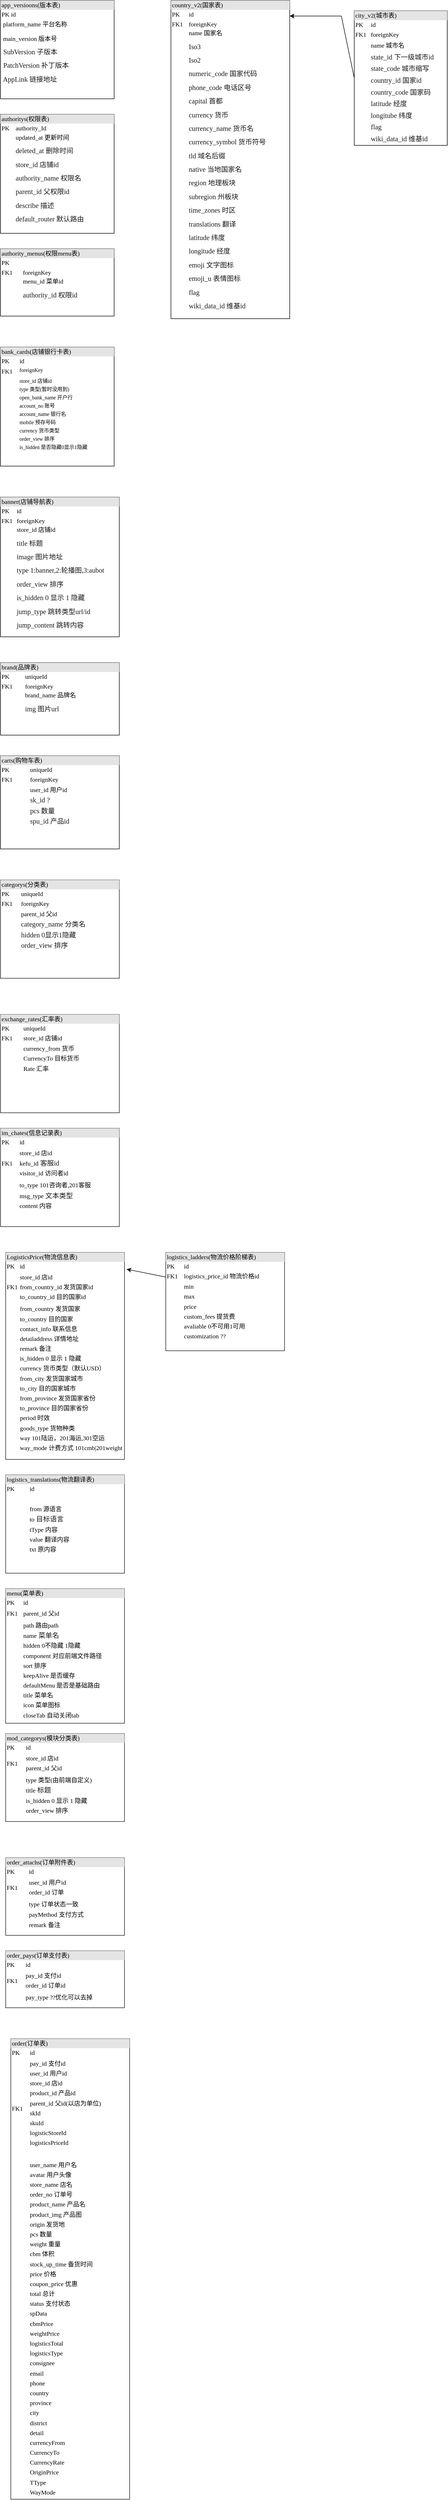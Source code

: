 <mxfile version="20.8.20" type="github">
  <diagram name="Page-1" id="2ca16b54-16f6-2749-3443-fa8db7711227">
    <mxGraphModel dx="606" dy="641" grid="1" gridSize="10" guides="1" tooltips="1" connect="1" arrows="1" fold="1" page="1" pageScale="1" pageWidth="1100" pageHeight="850" background="none" math="0" shadow="0">
      <root>
        <mxCell id="0" />
        <mxCell id="1" parent="0" />
        <mxCell id="2ed32ef02a7f4228-1" value="&lt;div style=&quot;box-sizing:border-box;width:100%;background:#e4e4e4;padding:2px;&quot;&gt;app_versioons(版本表)&lt;br&gt;&lt;/div&gt;&lt;table style=&quot;width:100%;font-size:1em;&quot; cellpadding=&quot;2&quot; cellspacing=&quot;0&quot;&gt;&lt;tbody&gt;&lt;tr&gt;&lt;td&gt;PK&lt;span style=&quot;white-space: pre;&quot;&gt;	&lt;/span&gt;id&lt;/td&gt;&lt;td&gt;&lt;br&gt;&lt;/td&gt;&lt;/tr&gt;&lt;tr&gt;&lt;td&gt;&lt;span style=&quot;white-space: pre;&quot;&gt;	&lt;/span&gt;platform_name 平台名称&lt;br&gt;&lt;br style=&quot;border-color: var(--border-color);&quot;&gt;&lt;p style=&quot;border-color: var(--border-color); margin: 0px; line-height: 12px;&quot;&gt;&lt;span style=&quot;white-space: pre;&quot;&gt;	&lt;/span&gt;main_version 版本号&lt;/p&gt;&lt;br style=&quot;border-color: var(--border-color);&quot;&gt;&lt;p style=&quot;border-color: var(--border-color); margin: 0px; line-height: 12px;&quot;&gt;&lt;span style=&quot;border-color: var(--border-color); font-family: 微软雅黑; font-size: 10pt; color: rgb(25, 25, 25);&quot;&gt;&lt;span style=&quot;white-space: pre;&quot;&gt;	&lt;/span&gt;SubVersion 子版本&lt;/span&gt;&lt;/p&gt;&lt;br style=&quot;border-color: var(--border-color);&quot;&gt;&lt;p style=&quot;border-color: var(--border-color); margin: 0px; line-height: 12px;&quot;&gt;&lt;span style=&quot;border-color: var(--border-color); font-family: 微软雅黑; font-size: 10pt; color: rgb(25, 25, 25);&quot;&gt;&lt;span style=&quot;white-space: pre;&quot;&gt;	&lt;/span&gt;PatchVersion 补丁版本&lt;/span&gt;&lt;/p&gt;&lt;br style=&quot;border-color: var(--border-color);&quot;&gt;&lt;p style=&quot;border-color: var(--border-color); margin: 0px; line-height: 12px;&quot;&gt;&lt;span style=&quot;border-color: var(--border-color); font-family: 微软雅黑; font-size: 10pt; color: rgb(25, 25, 25);&quot;&gt;&lt;span style=&quot;white-space: pre;&quot;&gt;	&lt;/span&gt;AppLink 链接地址&lt;/span&gt;&lt;/p&gt;&lt;/td&gt;&lt;td&gt;&lt;p style=&quot;margin: 0px; line-height: 100%;&quot;&gt;&lt;br&gt;&lt;/p&gt;&lt;/td&gt;&lt;/tr&gt;&lt;/tbody&gt;&lt;/table&gt;" style="verticalAlign=top;align=left;overflow=fill;html=1;rounded=0;shadow=0;comic=0;labelBackgroundColor=none;strokeWidth=1;fontFamily=Verdana;fontSize=12" parent="1" vertex="1">
          <mxGeometry x="100" y="40" width="220" height="190" as="geometry" />
        </mxCell>
        <mxCell id="2ed32ef02a7f4228-5" value="&lt;div style=&quot;box-sizing:border-box;width:100%;background:#e4e4e4;padding:2px;&quot;&gt;authoritys(权限表)&lt;br&gt;&lt;/div&gt;&lt;table style=&quot;width:100%;font-size:1em;&quot; cellpadding=&quot;2&quot; cellspacing=&quot;0&quot;&gt;&lt;tbody&gt;&lt;tr&gt;&lt;td&gt;PK&lt;/td&gt;&lt;td&gt;authority_Id&lt;br&gt;&lt;/td&gt;&lt;/tr&gt;&lt;tr&gt;&lt;td&gt;&lt;br&gt;&lt;/td&gt;&lt;td&gt;&lt;p style=&quot;margin: 0px; line-height: 100%;&quot;&gt;updated_at 更新时间&lt;/p&gt;&lt;br/&gt;&lt;p style=&quot;margin: 0px; line-height: 100%;&quot;&gt;&lt;span style=&quot;font-family:&#39;微软雅黑&#39;; font-size:10pt; color:#191919;&quot;&gt;deleted_at 删除时间&lt;/span&gt;&lt;/p&gt;&lt;br/&gt;&lt;p style=&quot;margin: 0px; line-height: 100%;&quot;&gt;&lt;span style=&quot;font-family:&#39;微软雅黑&#39;; font-size:10pt; color:#191919;&quot;&gt;store_id 店铺id&lt;/span&gt;&lt;/p&gt;&lt;br/&gt;&lt;p style=&quot;margin: 0px; line-height: 100%;&quot;&gt;&lt;span style=&quot;font-family:&#39;微软雅黑&#39;; font-size:10pt; color:#191919;&quot;&gt;authority_name 权限名&lt;/span&gt;&lt;/p&gt;&lt;br/&gt;&lt;p style=&quot;margin: 0px; line-height: 100%;&quot;&gt;&lt;span style=&quot;font-family:&#39;微软雅黑&#39;; font-size:10pt; color:#191919;&quot;&gt;parent_id 父权限id&lt;/span&gt;&lt;/p&gt;&lt;br/&gt;&lt;p style=&quot;margin: 0px; line-height: 100%;&quot;&gt;&lt;span style=&quot;font-family:&#39;微软雅黑&#39;; font-size:10pt; color:#191919;&quot;&gt;describe 描述&lt;/span&gt;&lt;/p&gt;&lt;br/&gt;&lt;p style=&quot;margin: 0px; line-height: 100%;&quot;&gt;&lt;span style=&quot;font-family:&#39;微软雅黑&#39;; font-size:10pt; color:#191919;&quot;&gt;default_router 默认路由&lt;/span&gt;&lt;/p&gt;&lt;/td&gt;&lt;/tr&gt;&lt;/tbody&gt;&lt;/table&gt;" style="verticalAlign=top;align=left;overflow=fill;html=1;rounded=0;shadow=0;comic=0;labelBackgroundColor=none;strokeWidth=1;fontFamily=Verdana;fontSize=12" parent="1" vertex="1">
          <mxGeometry x="100" y="260" width="220" height="230" as="geometry" />
        </mxCell>
        <mxCell id="2ed32ef02a7f4228-12" value="&lt;div style=&quot;box-sizing: border-box ; width: 100% ; background: #e4e4e4 ; padding: 2px&quot;&gt;authority_menus(权限menu表)&lt;br&gt;&lt;/div&gt;&lt;table style=&quot;width: 100% ; font-size: 1em&quot; cellpadding=&quot;2&quot; cellspacing=&quot;0&quot;&gt;&lt;tbody&gt;&lt;tr&gt;&lt;td&gt;PK&lt;/td&gt;&lt;td&gt;&lt;br&gt;&lt;/td&gt;&lt;/tr&gt;&lt;tr&gt;&lt;td&gt;FK1&lt;/td&gt;&lt;td&gt;foreignKey&lt;/td&gt;&lt;/tr&gt;&lt;tr&gt;&lt;td&gt;&lt;/td&gt;&lt;td&gt;&lt;p style=&quot;margin: 0px; line-height: 100%;&quot;&gt;menu_id 菜单id&lt;/p&gt;&lt;br&gt;&lt;p style=&quot;margin: 0px; line-height: 100%;&quot;&gt;&lt;span style=&quot;font-family:&#39;微软雅黑&#39;; font-size:10pt; color:#191919;&quot;&gt;authority_id 权限id&lt;/span&gt;&lt;/p&gt;&lt;/td&gt;&lt;/tr&gt;&lt;/tbody&gt;&lt;/table&gt;" style="verticalAlign=top;align=left;overflow=fill;html=1;rounded=0;shadow=0;comic=0;labelBackgroundColor=none;strokeWidth=1;fontFamily=Verdana;fontSize=12" parent="1" vertex="1">
          <mxGeometry x="100" y="520" width="220" height="130" as="geometry" />
        </mxCell>
        <mxCell id="JtwyZoswtKhn3OEa8UA5-3" value="&lt;div style=&quot;box-sizing: border-box ; width: 100% ; background: #e4e4e4 ; padding: 2px&quot;&gt;bank_cards(店铺银行卡表)&lt;br&gt;&lt;/div&gt;&lt;table cellspacing=&quot;0&quot; cellpadding=&quot;2&quot; style=&quot;width: 100% ; font-size: 1em&quot; align=&quot;left&quot;&gt;&lt;tbody&gt;&lt;tr&gt;&lt;td&gt;PK&lt;/td&gt;&lt;td&gt;id&lt;/td&gt;&lt;/tr&gt;&lt;tr&gt;&lt;td&gt;FK1&lt;/td&gt;&lt;td&gt;&lt;sup&gt;foreignKey&lt;/sup&gt;&lt;/td&gt;&lt;/tr&gt;&lt;tr&gt;&lt;td&gt;&lt;/td&gt;&lt;td&gt;&lt;p style=&quot;margin: 0px; line-height: 100%;&quot;&gt;&lt;sup&gt;store_id 店铺id&lt;/sup&gt;&lt;/p&gt;&lt;p style=&quot;margin: 0px; line-height: 100%;&quot;&gt;&lt;sup&gt;type 类型(暂时没用到)&lt;/sup&gt;&lt;/p&gt;&lt;p style=&quot;margin: 0px; line-height: 100%;&quot;&gt;&lt;sup&gt;open_bank_name 开户行&lt;/sup&gt;&lt;/p&gt;&lt;p style=&quot;margin: 0px; line-height: 100%;&quot;&gt;&lt;sup&gt;account_no 账号&lt;/sup&gt;&lt;/p&gt;&lt;p style=&quot;margin: 0px; line-height: 100%;&quot;&gt;&lt;sup&gt;account_name 银行名&lt;/sup&gt;&lt;/p&gt;&lt;p style=&quot;margin: 0px; line-height: 100%;&quot;&gt;&lt;sup&gt;mobile 预存号码&lt;/sup&gt;&lt;/p&gt;&lt;p style=&quot;margin: 0px; line-height: 100%;&quot;&gt;&lt;sup&gt;currency 货币类型&lt;/sup&gt;&lt;/p&gt;&lt;p style=&quot;margin: 0px; line-height: 100%;&quot;&gt;&lt;sup&gt;order_view 排序&lt;/sup&gt;&lt;/p&gt;&lt;p style=&quot;margin: 0px; line-height: 100%;&quot;&gt;&lt;sup&gt;is_hidden 是否隐藏0显示1隐藏&lt;/sup&gt;&lt;br&gt;&lt;/p&gt;&lt;/td&gt;&lt;/tr&gt;&lt;/tbody&gt;&lt;/table&gt;" style="verticalAlign=top;align=left;overflow=fill;html=1;rounded=0;shadow=0;comic=0;labelBackgroundColor=none;strokeWidth=1;fontFamily=Verdana;fontSize=12" vertex="1" parent="1">
          <mxGeometry x="100" y="710" width="220" height="230" as="geometry" />
        </mxCell>
        <mxCell id="JtwyZoswtKhn3OEa8UA5-4" value="&lt;div style=&quot;box-sizing: border-box ; width: 100% ; background: #e4e4e4 ; padding: 2px&quot;&gt;banner(店铺导航表)&lt;br&gt;&lt;/div&gt;&lt;table style=&quot;width: 100% ; font-size: 1em&quot; cellpadding=&quot;2&quot; cellspacing=&quot;0&quot;&gt;&lt;tbody&gt;&lt;tr&gt;&lt;td&gt;PK&lt;/td&gt;&lt;td&gt;id&lt;/td&gt;&lt;/tr&gt;&lt;tr&gt;&lt;td&gt;FK1&lt;/td&gt;&lt;td&gt;foreignKey&lt;/td&gt;&lt;/tr&gt;&lt;tr&gt;&lt;td&gt;&lt;/td&gt;&lt;td&gt;&lt;p style=&quot;margin: 0px; line-height: 100%;&quot;&gt;store_id 店铺id&lt;/p&gt;&lt;br/&gt;&lt;p style=&quot;margin: 0px; line-height: 100%;&quot;&gt;&lt;span style=&quot;font-family:&#39;微软雅黑&#39;; font-size:10pt; color:#191919;&quot;&gt;title 标题&lt;/span&gt;&lt;/p&gt;&lt;br/&gt;&lt;p style=&quot;margin: 0px; line-height: 100%;&quot;&gt;&lt;span style=&quot;font-family:&#39;微软雅黑&#39;; font-size:10pt; color:#191919;&quot;&gt;image 图片地址&lt;/span&gt;&lt;/p&gt;&lt;br/&gt;&lt;p style=&quot;margin: 0px; line-height: 100%;&quot;&gt;&lt;span style=&quot;font-family:&#39;微软雅黑&#39;; font-size:10pt; color:#191919;&quot;&gt;type 1:banner,2:轮播图,3:aubot&lt;/span&gt;&lt;/p&gt;&lt;br/&gt;&lt;p style=&quot;margin: 0px; line-height: 100%;&quot;&gt;&lt;span style=&quot;font-family:&#39;微软雅黑&#39;; font-size:10pt; color:#191919;&quot;&gt;order_view 排序&lt;/span&gt;&lt;/p&gt;&lt;br/&gt;&lt;p style=&quot;margin: 0px; line-height: 100%;&quot;&gt;&lt;span style=&quot;font-family:&#39;微软雅黑&#39;; font-size:10pt; color:#191919;&quot;&gt;is_hidden 0 显示 1 隐藏&lt;/span&gt;&lt;/p&gt;&lt;br/&gt;&lt;p style=&quot;margin: 0px; line-height: 100%;&quot;&gt;&lt;span style=&quot;font-family:&#39;微软雅黑&#39;; font-size:10pt; color:#191919;&quot;&gt;jump_type 跳转类型url/id&lt;/span&gt;&lt;/p&gt;&lt;br/&gt;&lt;p style=&quot;margin: 0px; line-height: 100%;&quot;&gt;&lt;span style=&quot;font-family:&#39;微软雅黑&#39;; font-size:10pt; color:#191919;&quot;&gt;jump_content 跳转内容&lt;/span&gt;&lt;/p&gt;&lt;/td&gt;&lt;/tr&gt;&lt;/tbody&gt;&lt;/table&gt;" style="verticalAlign=top;align=left;overflow=fill;html=1;rounded=0;shadow=0;comic=0;labelBackgroundColor=none;strokeWidth=1;fontFamily=Verdana;fontSize=12" vertex="1" parent="1">
          <mxGeometry x="100" y="1000" width="230" height="270" as="geometry" />
        </mxCell>
        <mxCell id="JtwyZoswtKhn3OEa8UA5-5" value="&lt;div style=&quot;box-sizing: border-box ; width: 100% ; background: #e4e4e4 ; padding: 2px&quot;&gt;brand(品牌表)&lt;br&gt;&lt;/div&gt;&lt;table style=&quot;width: 100% ; font-size: 1em&quot; cellpadding=&quot;2&quot; cellspacing=&quot;0&quot;&gt;&lt;tbody&gt;&lt;tr&gt;&lt;td&gt;PK&lt;/td&gt;&lt;td&gt;uniqueId&lt;/td&gt;&lt;/tr&gt;&lt;tr&gt;&lt;td&gt;FK1&lt;/td&gt;&lt;td&gt;foreignKey&lt;/td&gt;&lt;/tr&gt;&lt;tr&gt;&lt;td&gt;&lt;/td&gt;&lt;td&gt;&lt;p style=&quot;margin: 0px; line-height: 100%;&quot;&gt;brand_name 品牌名&lt;/p&gt;&lt;br/&gt;&lt;p style=&quot;margin: 0px; line-height: 100%;&quot;&gt;&lt;span style=&quot;font-family:&#39;微软雅黑&#39;; font-size:10pt; color:#191919;&quot;&gt;img 图片url&lt;/span&gt;&lt;/p&gt;&lt;/td&gt;&lt;/tr&gt;&lt;/tbody&gt;&lt;/table&gt;" style="verticalAlign=top;align=left;overflow=fill;html=1;rounded=0;shadow=0;comic=0;labelBackgroundColor=none;strokeWidth=1;fontFamily=Verdana;fontSize=12" vertex="1" parent="1">
          <mxGeometry x="100" y="1320" width="230" height="140" as="geometry" />
        </mxCell>
        <mxCell id="JtwyZoswtKhn3OEa8UA5-6" value="&lt;div style=&quot;box-sizing: border-box ; width: 100% ; background: #e4e4e4 ; padding: 2px&quot;&gt;carts(购物车表)&lt;br&gt;&lt;/div&gt;&lt;table style=&quot;width: 100% ; font-size: 1em&quot; cellpadding=&quot;2&quot; cellspacing=&quot;0&quot;&gt;&lt;tbody&gt;&lt;tr&gt;&lt;td&gt;PK&lt;/td&gt;&lt;td&gt;uniqueId&lt;/td&gt;&lt;/tr&gt;&lt;tr&gt;&lt;td&gt;FK1&lt;/td&gt;&lt;td&gt;foreignKey&lt;/td&gt;&lt;/tr&gt;&lt;tr&gt;&lt;td&gt;&lt;/td&gt;&lt;td&gt;&lt;p style=&quot;margin: 0px; line-height: 160%;&quot;&gt;user_id 用户id&lt;/p&gt;&lt;p style=&quot;margin: 0px; line-height: 160%;&quot;&gt;&lt;span style=&quot;font-family:&#39;微软雅黑&#39;; font-size:10pt; color:#191919;&quot;&gt;sk_id ?&lt;/span&gt;&lt;/p&gt;&lt;p style=&quot;margin: 0px; line-height: 160%;&quot;&gt;&lt;span style=&quot;font-family:&#39;微软雅黑&#39;; font-size:10pt; color:#191919;&quot;&gt;pcs 数量&lt;/span&gt;&lt;/p&gt;&lt;p style=&quot;margin: 0px; line-height: 160%;&quot;&gt;&lt;span style=&quot;font-family:&#39;微软雅黑&#39;; font-size:10pt; color:#191919;&quot;&gt;spu_id 产品id&lt;/span&gt;&lt;/p&gt;&lt;/td&gt;&lt;/tr&gt;&lt;/tbody&gt;&lt;/table&gt;" style="verticalAlign=top;align=left;overflow=fill;html=1;rounded=0;shadow=0;comic=0;labelBackgroundColor=none;strokeWidth=1;fontFamily=Verdana;fontSize=12" vertex="1" parent="1">
          <mxGeometry x="100" y="1500" width="230" height="180" as="geometry" />
        </mxCell>
        <mxCell id="JtwyZoswtKhn3OEa8UA5-7" value="&lt;div style=&quot;box-sizing: border-box ; width: 100% ; background: #e4e4e4 ; padding: 2px&quot;&gt;categorys(分类表)&lt;br&gt;&lt;/div&gt;&lt;table style=&quot;width: 100% ; font-size: 1em&quot; cellpadding=&quot;2&quot; cellspacing=&quot;0&quot;&gt;&lt;tbody&gt;&lt;tr&gt;&lt;td&gt;PK&lt;/td&gt;&lt;td&gt;uniqueId&lt;/td&gt;&lt;/tr&gt;&lt;tr&gt;&lt;td&gt;FK1&lt;/td&gt;&lt;td&gt;foreignKey&lt;/td&gt;&lt;/tr&gt;&lt;tr&gt;&lt;td&gt;&lt;/td&gt;&lt;td&gt;&lt;p style=&quot;margin: 0px; line-height: 160%;&quot;&gt;parent_id 父id&lt;/p&gt;&lt;p style=&quot;margin: 0px; line-height: 160%;&quot;&gt;&lt;span style=&quot;font-family:&#39;微软雅黑&#39;; font-size:10pt; color:#191919;&quot;&gt;category_name 分类名&lt;/span&gt;&lt;/p&gt;&lt;p style=&quot;margin: 0px; line-height: 160%;&quot;&gt;&lt;span style=&quot;font-family:&#39;微软雅黑&#39;; font-size:10pt; color:#191919;&quot;&gt;hidden 0显示1隐藏&lt;/span&gt;&lt;/p&gt;&lt;p style=&quot;margin: 0px; line-height: 160%;&quot;&gt;&lt;span style=&quot;font-family:&#39;微软雅黑&#39;; font-size:10pt; color:#191919;&quot;&gt;order_view 排序&lt;/span&gt;&lt;/p&gt;&lt;/td&gt;&lt;/tr&gt;&lt;/tbody&gt;&lt;/table&gt;" style="verticalAlign=top;align=left;overflow=fill;html=1;rounded=0;shadow=0;comic=0;labelBackgroundColor=none;strokeWidth=1;fontFamily=Verdana;fontSize=12;strokeColor=#1A1A1A;" vertex="1" parent="1">
          <mxGeometry x="100" y="1740" width="230" height="190" as="geometry" />
        </mxCell>
        <mxCell id="JtwyZoswtKhn3OEa8UA5-8" value="&lt;div style=&quot;box-sizing: border-box ; width: 100% ; background: #e4e4e4 ; padding: 2px&quot;&gt;city_v2(城市表)&lt;br&gt;&lt;/div&gt;&lt;table style=&quot;width: 100% ; font-size: 1em&quot; cellpadding=&quot;2&quot; cellspacing=&quot;0&quot;&gt;&lt;tbody&gt;&lt;tr&gt;&lt;td&gt;PK&lt;/td&gt;&lt;td&gt;id&lt;br&gt;&lt;/td&gt;&lt;/tr&gt;&lt;tr&gt;&lt;td&gt;FK1&lt;/td&gt;&lt;td&gt;foreignKey&lt;/td&gt;&lt;/tr&gt;&lt;tr&gt;&lt;td&gt;&lt;/td&gt;&lt;td&gt;&lt;p style=&quot;margin: 0px; line-height: 180%;&quot;&gt;name 城市名&lt;/p&gt;&lt;p style=&quot;margin: 0px; line-height: 180%;&quot;&gt;&lt;span style=&quot;font-family:&#39;微软雅黑&#39;; font-size:10pt; color:#191919;&quot;&gt;state_id 下一级城市id&lt;/span&gt;&lt;/p&gt;&lt;p style=&quot;margin: 0px; line-height: 180%;&quot;&gt;&lt;span style=&quot;font-family:&#39;微软雅黑&#39;; font-size:10pt; color:#191919;&quot;&gt;state_code 城市缩写&lt;/span&gt;&lt;/p&gt;&lt;p style=&quot;margin: 0px; line-height: 180%;&quot;&gt;&lt;span style=&quot;font-family:&#39;微软雅黑&#39;; font-size:10pt; color:#191919;&quot;&gt;country_id 国家id&lt;/span&gt;&lt;/p&gt;&lt;p style=&quot;margin: 0px; line-height: 180%;&quot;&gt;&lt;span style=&quot;font-family:&#39;微软雅黑&#39;; font-size:10pt; color:#191919;&quot;&gt;country_code 国家码&lt;/span&gt;&lt;/p&gt;&lt;p style=&quot;margin: 0px; line-height: 180%;&quot;&gt;&lt;span style=&quot;font-family:&#39;微软雅黑&#39;; font-size:10pt; color:#191919;&quot;&gt;latitude 经度&lt;/span&gt;&lt;/p&gt;&lt;p style=&quot;margin: 0px; line-height: 180%;&quot;&gt;&lt;span style=&quot;font-family:&#39;微软雅黑&#39;; font-size:10pt; color:#191919;&quot;&gt;longitube 纬度&lt;/span&gt;&lt;/p&gt;&lt;p style=&quot;margin: 0px; line-height: 180%;&quot;&gt;&lt;span style=&quot;font-family:&#39;微软雅黑&#39;; font-size:10pt; color:#191919;&quot;&gt;flag&lt;/span&gt;&lt;/p&gt;&lt;p style=&quot;margin: 0px; line-height: 180%;&quot;&gt;&lt;span style=&quot;font-family:&#39;微软雅黑&#39;; font-size:10pt; color:#191919;&quot;&gt;wiki_data_id 维基id&lt;/span&gt;&lt;/p&gt;&lt;/td&gt;&lt;/tr&gt;&lt;/tbody&gt;&lt;/table&gt;" style="verticalAlign=top;align=left;overflow=fill;html=1;rounded=0;shadow=0;comic=0;labelBackgroundColor=none;strokeWidth=1;fontFamily=Verdana;fontSize=12" vertex="1" parent="1">
          <mxGeometry x="785" y="60" width="180" height="260" as="geometry" />
        </mxCell>
        <mxCell id="JtwyZoswtKhn3OEa8UA5-9" value="&lt;div style=&quot;box-sizing: border-box ; width: 100% ; background: #e4e4e4 ; padding: 2px&quot;&gt;country_v2(国家表)&lt;br&gt;&lt;/div&gt;&lt;table style=&quot;width: 100% ; font-size: 1em&quot; cellpadding=&quot;2&quot; cellspacing=&quot;0&quot;&gt;&lt;tbody&gt;&lt;tr&gt;&lt;td&gt;PK&lt;/td&gt;&lt;td&gt;id&lt;/td&gt;&lt;/tr&gt;&lt;tr&gt;&lt;td&gt;FK1&lt;/td&gt;&lt;td&gt;foreignKey&lt;/td&gt;&lt;/tr&gt;&lt;tr&gt;&lt;td&gt;&lt;/td&gt;&lt;td&gt;&lt;p style=&quot;margin: 0px; line-height: 100%;&quot;&gt;name 国家名&lt;/p&gt;&lt;br&gt;&lt;p style=&quot;margin: 0px; line-height: 100%;&quot;&gt;&lt;span style=&quot;font-family:&#39;微软雅黑&#39;; font-size:10pt; color:#191919;&quot;&gt;Iso3&lt;/span&gt;&lt;/p&gt;&lt;br&gt;&lt;p style=&quot;margin: 0px; line-height: 100%;&quot;&gt;&lt;span style=&quot;font-family:&#39;微软雅黑&#39;; font-size:10pt; color:#191919;&quot;&gt;Iso2&lt;/span&gt;&lt;/p&gt;&lt;br&gt;&lt;p style=&quot;margin: 0px; line-height: 100%;&quot;&gt;&lt;span style=&quot;font-family:&#39;微软雅黑&#39;; font-size:10pt; color:#191919;&quot;&gt;numeric_code 国家代码&lt;/span&gt;&lt;/p&gt;&lt;br&gt;&lt;p style=&quot;margin: 0px; line-height: 100%;&quot;&gt;&lt;span style=&quot;font-family:&#39;微软雅黑&#39;; font-size:10pt; color:#191919;&quot;&gt;phone_code 电话区号&lt;/span&gt;&lt;/p&gt;&lt;br&gt;&lt;p style=&quot;margin: 0px; line-height: 100%;&quot;&gt;&lt;span style=&quot;font-family:&#39;微软雅黑&#39;; font-size:10pt; color:#191919;&quot;&gt;capital 首都&lt;/span&gt;&lt;/p&gt;&lt;br&gt;&lt;p style=&quot;margin: 0px; line-height: 100%;&quot;&gt;&lt;span style=&quot;font-family:&#39;微软雅黑&#39;; font-size:10pt; color:#191919;&quot;&gt;currency 货币&lt;/span&gt;&lt;/p&gt;&lt;br&gt;&lt;p style=&quot;margin: 0px; line-height: 100%;&quot;&gt;&lt;span style=&quot;font-family:&#39;微软雅黑&#39;; font-size:10pt; color:#191919;&quot;&gt;currency_name 货币名&lt;/span&gt;&lt;/p&gt;&lt;br&gt;&lt;p style=&quot;margin: 0px; line-height: 100%;&quot;&gt;&lt;span style=&quot;font-family:&#39;微软雅黑&#39;; font-size:10pt; color:#191919;&quot;&gt;currency_symbol 货币符号&lt;/span&gt;&lt;/p&gt;&lt;br&gt;&lt;p style=&quot;margin: 0px; line-height: 100%;&quot;&gt;&lt;span style=&quot;font-family:&#39;微软雅黑&#39;; font-size:10pt; color:#191919;&quot;&gt;tld 域名后缀&lt;/span&gt;&lt;/p&gt;&lt;br&gt;&lt;p style=&quot;margin: 0px; line-height: 100%;&quot;&gt;&lt;span style=&quot;font-family:&#39;微软雅黑&#39;; font-size:10pt; color:#191919;&quot;&gt;native 当地国家名&lt;/span&gt;&lt;/p&gt;&lt;br&gt;&lt;p style=&quot;margin: 0px; line-height: 100%;&quot;&gt;&lt;span style=&quot;font-family:&#39;微软雅黑&#39;; font-size:10pt; color:#191919;&quot;&gt;region 地理板块&lt;/span&gt;&lt;/p&gt;&lt;br&gt;&lt;p style=&quot;margin: 0px; line-height: 100%;&quot;&gt;&lt;span style=&quot;font-family:&#39;微软雅黑&#39;; font-size:10pt; color:#191919;&quot;&gt;subregion 州板块&lt;/span&gt;&lt;/p&gt;&lt;br&gt;&lt;p style=&quot;margin: 0px; line-height: 100%;&quot;&gt;&lt;span style=&quot;font-family:&#39;微软雅黑&#39;; font-size:10pt; color:#191919;&quot;&gt;time_zones 时区&lt;/span&gt;&lt;/p&gt;&lt;br&gt;&lt;p style=&quot;margin: 0px; line-height: 100%;&quot;&gt;&lt;span style=&quot;font-family:&#39;微软雅黑&#39;; font-size:10pt; color:#191919;&quot;&gt;translations 翻译&lt;/span&gt;&lt;/p&gt;&lt;br&gt;&lt;p style=&quot;margin: 0px; line-height: 100%;&quot;&gt;&lt;span style=&quot;font-family:&#39;微软雅黑&#39;; font-size:10pt; color:#191919;&quot;&gt;latitude 纬度&lt;/span&gt;&lt;/p&gt;&lt;br&gt;&lt;p style=&quot;margin: 0px; line-height: 100%;&quot;&gt;&lt;span style=&quot;font-family:&#39;微软雅黑&#39;; font-size:10pt; color:#191919;&quot;&gt;longitude 经度&lt;/span&gt;&lt;/p&gt;&lt;br&gt;&lt;p style=&quot;margin: 0px; line-height: 100%;&quot;&gt;&lt;span style=&quot;font-family:&#39;微软雅黑&#39;; font-size:10pt; color:#191919;&quot;&gt;emoji 文字图标&lt;/span&gt;&lt;/p&gt;&lt;br&gt;&lt;p style=&quot;margin: 0px; line-height: 100%;&quot;&gt;&lt;span style=&quot;font-family:&#39;微软雅黑&#39;; font-size:10pt; color:#191919;&quot;&gt;emoji_u 表情图标&lt;/span&gt;&lt;/p&gt;&lt;br&gt;&lt;p style=&quot;margin: 0px; line-height: 100%;&quot;&gt;&lt;span style=&quot;font-family:&#39;微软雅黑&#39;; font-size:10pt; color:#191919;&quot;&gt;flag&lt;/span&gt;&lt;/p&gt;&lt;br&gt;&lt;p style=&quot;margin: 0px; line-height: 100%;&quot;&gt;&lt;span style=&quot;font-family:&#39;微软雅黑&#39;; font-size:10pt; color:#191919;&quot;&gt;wiki_data_id 维基id&lt;/span&gt;&lt;/p&gt;&lt;/td&gt;&lt;/tr&gt;&lt;/tbody&gt;&lt;/table&gt;" style="verticalAlign=top;align=left;overflow=fill;html=1;rounded=0;shadow=0;comic=0;labelBackgroundColor=none;strokeWidth=1;fontFamily=Verdana;fontSize=12" vertex="1" parent="1">
          <mxGeometry x="430" y="40" width="230" height="615" as="geometry" />
        </mxCell>
        <mxCell id="JtwyZoswtKhn3OEa8UA5-18" value="" style="endArrow=classic;html=1;rounded=0;exitX=0;exitY=0.5;exitDx=0;exitDy=0;" edge="1" parent="1" source="JtwyZoswtKhn3OEa8UA5-8" target="JtwyZoswtKhn3OEa8UA5-9">
          <mxGeometry width="50" height="50" relative="1" as="geometry">
            <mxPoint x="740" y="460" as="sourcePoint" />
            <mxPoint x="670" y="150" as="targetPoint" />
            <Array as="points">
              <mxPoint x="760" y="70" />
              <mxPoint x="660" y="70" />
            </Array>
          </mxGeometry>
        </mxCell>
        <mxCell id="JtwyZoswtKhn3OEa8UA5-27" value="&lt;div style=&quot;box-sizing: border-box ; width: 100% ; background: #e4e4e4 ; padding: 2px&quot;&gt;exchange_rates(汇率表)&lt;br&gt;&lt;/div&gt;&lt;table style=&quot;width: 100% ; font-size: 1em&quot; cellpadding=&quot;2&quot; cellspacing=&quot;0&quot;&gt;&lt;tbody&gt;&lt;tr&gt;&lt;td&gt;PK&lt;/td&gt;&lt;td&gt;uniqueId&lt;/td&gt;&lt;/tr&gt;&lt;tr&gt;&lt;td&gt;FK1&lt;/td&gt;&lt;td&gt;store_id 店铺id&lt;br&gt;&lt;/td&gt;&lt;/tr&gt;&lt;tr&gt;&lt;td&gt;&lt;br&gt;&lt;/td&gt;&lt;td&gt;&lt;p style=&quot;margin: 0px; line-height: 160%;&quot;&gt;&lt;span style=&quot;font-size: 1em; background-color: initial;&quot;&gt;currency_from 货币&lt;/span&gt;&lt;br&gt;&lt;/p&gt;&lt;p style=&quot;margin: 0px; line-height: 160%;&quot;&gt;CurrencyTo 目标货币&lt;br&gt;&lt;/p&gt;&lt;p style=&quot;margin: 0px; line-height: 160%;&quot;&gt;Rate 汇率&lt;br&gt;&lt;/p&gt;&lt;/td&gt;&lt;/tr&gt;&lt;/tbody&gt;&lt;/table&gt;" style="verticalAlign=top;align=left;overflow=fill;html=1;rounded=0;shadow=0;comic=0;labelBackgroundColor=none;strokeWidth=1;fontFamily=Verdana;fontSize=12;strokeColor=#1A1A1A;" vertex="1" parent="1">
          <mxGeometry x="100" y="2000" width="230" height="190" as="geometry" />
        </mxCell>
        <mxCell id="JtwyZoswtKhn3OEa8UA5-32" value="&lt;div style=&quot;box-sizing: border-box ; width: 100% ; background: #e4e4e4 ; padding: 2px&quot;&gt;im_chates(信息记录表)&lt;br&gt;&lt;/div&gt;&lt;table style=&quot;width: 100% ; font-size: 1em&quot; cellpadding=&quot;2&quot; cellspacing=&quot;0&quot;&gt;&lt;tbody&gt;&lt;tr&gt;&lt;td&gt;PK&lt;/td&gt;&lt;td&gt;id&lt;/td&gt;&lt;/tr&gt;&lt;tr&gt;&lt;td&gt;FK1&lt;/td&gt;&lt;td&gt;&lt;p style=&quot;border-color: var(--border-color); margin: 0px; line-height: 19.2px;&quot;&gt;store_id&amp;nbsp;店id&lt;/p&gt;&lt;p style=&quot;border-color: var(--border-color); margin: 0px; line-height: 19.2px;&quot;&gt;kefu_id&lt;font style=&quot;border-color: var(--border-color);&quot; face=&quot;微软雅黑&quot; color=&quot;#191919&quot;&gt;&lt;span style=&quot;border-color: var(--border-color); font-size: 13.333px;&quot;&gt;&amp;nbsp;客服id&lt;/span&gt;&lt;/font&gt;&lt;/p&gt;&lt;p style=&quot;border-color: var(--border-color); margin: 0px; line-height: 19.2px;&quot;&gt;visitor_id 访问者id&lt;/p&gt;&lt;/td&gt;&lt;/tr&gt;&lt;tr&gt;&lt;td&gt;&lt;/td&gt;&lt;td&gt;&lt;p style=&quot;margin: 0px; line-height: 160%;&quot;&gt;to_type&amp;nbsp;101咨询者,201客服&lt;/p&gt;&lt;p style=&quot;margin: 0px; line-height: 160%;&quot;&gt;msg_type&lt;span style=&quot;font-family:&#39;微软雅黑&#39;; font-size:10pt; color:#191919;&quot;&gt;&amp;nbsp;文本类型&lt;/span&gt;&lt;/p&gt;&lt;p style=&quot;margin: 0px; line-height: 160%;&quot;&gt;content 内容&lt;/p&gt;&lt;p style=&quot;margin: 0px; line-height: 160%;&quot;&gt;&lt;br&gt;&lt;/p&gt;&lt;/td&gt;&lt;/tr&gt;&lt;/tbody&gt;&lt;/table&gt;" style="verticalAlign=top;align=left;overflow=fill;html=1;rounded=0;shadow=0;comic=0;labelBackgroundColor=none;strokeWidth=1;fontFamily=Verdana;fontSize=12;strokeColor=#1A1A1A;" vertex="1" parent="1">
          <mxGeometry x="100" y="2220" width="230" height="190" as="geometry" />
        </mxCell>
        <mxCell id="JtwyZoswtKhn3OEa8UA5-33" value="&lt;div style=&quot;box-sizing: border-box ; width: 100% ; background: #e4e4e4 ; padding: 2px&quot;&gt;logistics_ladders(物流价格阶梯表)&lt;br&gt;&lt;/div&gt;&lt;table style=&quot;width: 100% ; font-size: 1em&quot; cellpadding=&quot;2&quot; cellspacing=&quot;0&quot;&gt;&lt;tbody&gt;&lt;tr&gt;&lt;td&gt;PK&lt;/td&gt;&lt;td&gt;id&lt;/td&gt;&lt;/tr&gt;&lt;tr&gt;&lt;td&gt;FK1&lt;/td&gt;&lt;td&gt;logistics_price_id 物流价格id&lt;/td&gt;&lt;/tr&gt;&lt;tr&gt;&lt;td&gt;&lt;/td&gt;&lt;td&gt;&lt;p style=&quot;margin: 0px; line-height: 160%;&quot;&gt;min&lt;/p&gt;&lt;p style=&quot;margin: 0px; line-height: 160%;&quot;&gt;max&lt;/p&gt;&lt;p style=&quot;margin: 0px; line-height: 160%;&quot;&gt;price&lt;/p&gt;&lt;p style=&quot;margin: 0px; line-height: 160%;&quot;&gt;custom_fees&amp;nbsp;提货费&lt;/p&gt;&lt;p style=&quot;margin: 0px; line-height: 160%;&quot;&gt;avaliable 0不&lt;span style=&quot;font-size: 1em; background-color: initial;&quot;&gt;可用1可用&lt;/span&gt;&lt;/p&gt;&lt;p style=&quot;margin: 0px; line-height: 160%;&quot;&gt;customization ??&lt;/p&gt;&lt;/td&gt;&lt;/tr&gt;&lt;/tbody&gt;&lt;/table&gt;" style="verticalAlign=top;align=left;overflow=fill;html=1;rounded=0;shadow=0;comic=0;labelBackgroundColor=none;strokeWidth=1;fontFamily=Verdana;fontSize=12;strokeColor=#1A1A1A;" vertex="1" parent="1">
          <mxGeometry x="420" y="2460" width="230" height="190" as="geometry" />
        </mxCell>
        <mxCell id="JtwyZoswtKhn3OEa8UA5-34" value="&lt;div style=&quot;box-sizing: border-box ; width: 100% ; background: #e4e4e4 ; padding: 2px&quot;&gt;LogisticsPrice(物流信息表)&lt;br&gt;&lt;/div&gt;&lt;table style=&quot;width: 100% ; font-size: 1em&quot; cellpadding=&quot;2&quot; cellspacing=&quot;0&quot;&gt;&lt;tbody&gt;&lt;tr&gt;&lt;td&gt;PK&lt;/td&gt;&lt;td&gt;id&lt;/td&gt;&lt;/tr&gt;&lt;tr&gt;&lt;td&gt;FK1&lt;/td&gt;&lt;td&gt;&lt;p style=&quot;border-color: var(--border-color); margin: 0px; line-height: 19.2px;&quot;&gt;store_id&amp;nbsp;店id&lt;/p&gt;&lt;p style=&quot;border-color: var(--border-color); margin: 0px; line-height: 19.2px;&quot;&gt;from_country_id&amp;nbsp;发货国家id&lt;/p&gt;&lt;p style=&quot;border-color: var(--border-color); margin: 0px; line-height: 19.2px;&quot;&gt;to_country_id&amp;nbsp;目的国家id&lt;br&gt;&lt;/p&gt;&lt;/td&gt;&lt;/tr&gt;&lt;tr&gt;&lt;td&gt;&lt;/td&gt;&lt;td&gt;&lt;p style=&quot;margin: 0px; line-height: 160%;&quot;&gt;from_country&amp;nbsp;发货国家&lt;/p&gt;&lt;p style=&quot;margin: 0px; line-height: 160%;&quot;&gt;to_country&amp;nbsp;目的国家&lt;/p&gt;&lt;p style=&quot;margin: 0px; line-height: 160%;&quot;&gt;contact_info 联系信息&lt;/p&gt;&lt;p style=&quot;margin: 0px; line-height: 160%;&quot;&gt;detailaddress&amp;nbsp;详情地址&lt;/p&gt;&lt;p style=&quot;margin: 0px; line-height: 160%;&quot;&gt;remark&amp;nbsp;备注&lt;/p&gt;&lt;p style=&quot;margin: 0px; line-height: 160%;&quot;&gt;is_hidden&amp;nbsp;0 显示 1 隐藏&lt;/p&gt;&lt;p style=&quot;margin: 0px; line-height: 160%;&quot;&gt;currency&amp;nbsp;货币类型（默认USD）&lt;/p&gt;&lt;p style=&quot;margin: 0px; line-height: 160%;&quot;&gt;from_city&amp;nbsp;发货国家城市&lt;/p&gt;&lt;p style=&quot;margin: 0px; line-height: 160%;&quot;&gt;to_city&amp;nbsp;目的国家城市&lt;/p&gt;&lt;p style=&quot;margin: 0px; line-height: 160%;&quot;&gt;from_province&amp;nbsp;发货国家省份&lt;/p&gt;&lt;p style=&quot;margin: 0px; line-height: 160%;&quot;&gt;to_province&amp;nbsp;目的国家省份&lt;/p&gt;&lt;p style=&quot;margin: 0px; line-height: 160%;&quot;&gt;period&amp;nbsp;时效&lt;/p&gt;&lt;p style=&quot;margin: 0px; line-height: 160%;&quot;&gt;goods_type&amp;nbsp;货物种类&lt;/p&gt;&lt;p style=&quot;margin: 0px; line-height: 160%;&quot;&gt;way&amp;nbsp;101陆运，201海运,301空运&lt;/p&gt;&lt;p style=&quot;margin: 0px; line-height: 160%;&quot;&gt;way_mode 计费方式 101cmb|201weight&lt;/p&gt;&lt;p style=&quot;margin: 0px; line-height: 160%;&quot;&gt;&lt;br&gt;&lt;/p&gt;&lt;p style=&quot;margin: 0px; line-height: 160%;&quot;&gt;&lt;br&gt;&lt;/p&gt;&lt;p style=&quot;margin: 0px; line-height: 160%;&quot;&gt;&lt;br&gt;&lt;/p&gt;&lt;p style=&quot;margin: 0px; line-height: 160%;&quot;&gt;&lt;br&gt;&lt;/p&gt;&lt;p style=&quot;margin: 0px; line-height: 160%;&quot;&gt;&lt;br&gt;&lt;/p&gt;&lt;/td&gt;&lt;/tr&gt;&lt;/tbody&gt;&lt;/table&gt;" style="verticalAlign=top;align=left;overflow=fill;html=1;rounded=0;shadow=0;comic=0;labelBackgroundColor=none;strokeWidth=1;fontFamily=Verdana;fontSize=12;strokeColor=#1A1A1A;" vertex="1" parent="1">
          <mxGeometry x="110" y="2460" width="230" height="400" as="geometry" />
        </mxCell>
        <mxCell id="JtwyZoswtKhn3OEa8UA5-35" value="" style="endArrow=classic;html=1;rounded=0;fontColor=#8C8C8C;exitX=0;exitY=0.25;exitDx=0;exitDy=0;entryX=1.018;entryY=0.081;entryDx=0;entryDy=0;entryPerimeter=0;" edge="1" parent="1" source="JtwyZoswtKhn3OEa8UA5-33" target="JtwyZoswtKhn3OEa8UA5-34">
          <mxGeometry width="50" height="50" relative="1" as="geometry">
            <mxPoint x="340" y="2680" as="sourcePoint" />
            <mxPoint x="390" y="2630" as="targetPoint" />
          </mxGeometry>
        </mxCell>
        <mxCell id="JtwyZoswtKhn3OEa8UA5-36" value="&lt;div style=&quot;box-sizing: border-box ; width: 100% ; background: #e4e4e4 ; padding: 2px&quot;&gt;logistics_translations(物流翻译表)&lt;br&gt;&lt;/div&gt;&lt;table style=&quot;width: 100% ; font-size: 1em&quot; cellpadding=&quot;2&quot; cellspacing=&quot;0&quot;&gt;&lt;tbody&gt;&lt;tr&gt;&lt;td&gt;PK&lt;/td&gt;&lt;td&gt;id&lt;/td&gt;&lt;/tr&gt;&lt;tr&gt;&lt;td&gt;&lt;br&gt;&lt;/td&gt;&lt;td&gt;&lt;/td&gt;&lt;/tr&gt;&lt;tr&gt;&lt;td&gt;&lt;/td&gt;&lt;td&gt;&lt;p style=&quot;margin: 0px; line-height: 160%;&quot;&gt;from&amp;nbsp;源语言&lt;/p&gt;&lt;p style=&quot;margin: 0px; line-height: 160%;&quot;&gt;to&lt;span style=&quot;font-family:&#39;微软雅黑&#39;; font-size:10pt; color:#191919;&quot;&gt;&amp;nbsp;目标语言&lt;/span&gt;&lt;/p&gt;&lt;p style=&quot;margin: 0px; line-height: 160%;&quot;&gt;tType&amp;nbsp;内容&lt;/p&gt;&lt;p style=&quot;margin: 0px; line-height: 160%;&quot;&gt;value 翻译内容&lt;/p&gt;&lt;p style=&quot;margin: 0px; line-height: 160%;&quot;&gt;txt 原内容&lt;/p&gt;&lt;p style=&quot;margin: 0px; line-height: 160%;&quot;&gt;&lt;br&gt;&lt;/p&gt;&lt;/td&gt;&lt;/tr&gt;&lt;/tbody&gt;&lt;/table&gt;" style="verticalAlign=top;align=left;overflow=fill;html=1;rounded=0;shadow=0;comic=0;labelBackgroundColor=none;strokeWidth=1;fontFamily=Verdana;fontSize=12;strokeColor=#1A1A1A;" vertex="1" parent="1">
          <mxGeometry x="110" y="2890" width="230" height="190" as="geometry" />
        </mxCell>
        <mxCell id="JtwyZoswtKhn3OEa8UA5-37" value="&lt;div style=&quot;box-sizing: border-box ; width: 100% ; background: #e4e4e4 ; padding: 2px&quot;&gt;menu(菜单表)&lt;br&gt;&lt;/div&gt;&lt;table style=&quot;width: 100% ; font-size: 1em&quot; cellpadding=&quot;2&quot; cellspacing=&quot;0&quot;&gt;&lt;tbody&gt;&lt;tr&gt;&lt;td&gt;PK&lt;/td&gt;&lt;td&gt;id&lt;/td&gt;&lt;/tr&gt;&lt;tr&gt;&lt;td&gt;FK1&lt;/td&gt;&lt;td&gt;&lt;p style=&quot;border-color: var(--border-color); margin: 0px; line-height: 19.2px;&quot;&gt;parent_id 父id&lt;/p&gt;&lt;/td&gt;&lt;/tr&gt;&lt;tr&gt;&lt;td&gt;&lt;/td&gt;&lt;td&gt;&lt;p style=&quot;margin: 0px; line-height: 160%;&quot;&gt;path&amp;nbsp;路由path&lt;/p&gt;&lt;p style=&quot;margin: 0px; line-height: 160%;&quot;&gt;name&lt;span style=&quot;font-family:&#39;微软雅黑&#39;; font-size:10pt; color:#191919;&quot;&gt;&amp;nbsp;菜单名&lt;/span&gt;&lt;/p&gt;&lt;p style=&quot;margin: 0px; line-height: 160%;&quot;&gt;hidden&amp;nbsp;0不隐藏 1隐藏&lt;/p&gt;&lt;p style=&quot;margin: 0px; line-height: 160%;&quot;&gt;component&amp;nbsp;对应前端文件路径&lt;/p&gt;&lt;p style=&quot;margin: 0px; line-height: 160%;&quot;&gt;sort&amp;nbsp;排序&lt;/p&gt;&lt;p style=&quot;margin: 0px; line-height: 160%;&quot;&gt;keepAlive&amp;nbsp;是否缓存&lt;/p&gt;&lt;p style=&quot;margin: 0px; line-height: 160%;&quot;&gt;defaultMenu&amp;nbsp;是否是基础路由&lt;/p&gt;&lt;p style=&quot;margin: 0px; line-height: 160%;&quot;&gt;title&amp;nbsp;菜单名&lt;/p&gt;&lt;p style=&quot;margin: 0px; line-height: 160%;&quot;&gt;icon&amp;nbsp;菜单图标&lt;/p&gt;&lt;p style=&quot;margin: 0px; line-height: 160%;&quot;&gt;closeTab&amp;nbsp;自动关闭tab&lt;/p&gt;&lt;/td&gt;&lt;/tr&gt;&lt;/tbody&gt;&lt;/table&gt;" style="verticalAlign=top;align=left;overflow=fill;html=1;rounded=0;shadow=0;comic=0;labelBackgroundColor=none;strokeWidth=1;fontFamily=Verdana;fontSize=12;strokeColor=#1A1A1A;" vertex="1" parent="1">
          <mxGeometry x="110" y="3110" width="230" height="260" as="geometry" />
        </mxCell>
        <mxCell id="JtwyZoswtKhn3OEa8UA5-38" value="&lt;div style=&quot;box-sizing: border-box ; width: 100% ; background: #e4e4e4 ; padding: 2px&quot;&gt;mod_categorys(模块分类表)&lt;br&gt;&lt;/div&gt;&lt;table style=&quot;width: 100% ; font-size: 1em&quot; cellpadding=&quot;2&quot; cellspacing=&quot;0&quot;&gt;&lt;tbody&gt;&lt;tr&gt;&lt;td&gt;PK&lt;/td&gt;&lt;td&gt;id&lt;/td&gt;&lt;/tr&gt;&lt;tr&gt;&lt;td&gt;FK1&lt;/td&gt;&lt;td&gt;&lt;p style=&quot;border-color: var(--border-color); margin: 0px; line-height: 19.2px;&quot;&gt;store_id 店id&lt;/p&gt;&lt;p style=&quot;border-color: var(--border-color); margin: 0px; line-height: 19.2px;&quot;&gt;parent_id 父id&lt;br&gt;&lt;/p&gt;&lt;/td&gt;&lt;/tr&gt;&lt;tr&gt;&lt;td&gt;&lt;/td&gt;&lt;td&gt;&lt;p style=&quot;margin: 0px; line-height: 160%;&quot;&gt;type&amp;nbsp;类型(由前端自定义)&lt;/p&gt;&lt;p style=&quot;margin: 0px; line-height: 160%;&quot;&gt;title&lt;span style=&quot;font-family:&#39;微软雅黑&#39;; font-size:10pt; color:#191919;&quot;&gt;&amp;nbsp;标题&lt;/span&gt;&lt;/p&gt;&lt;p style=&quot;margin: 0px; line-height: 160%;&quot;&gt;is_hidden&amp;nbsp;0 显示 1 隐藏&lt;/p&gt;&lt;p style=&quot;margin: 0px; line-height: 160%;&quot;&gt;order_view&amp;nbsp;排序&lt;/p&gt;&lt;p style=&quot;margin: 0px; line-height: 160%;&quot;&gt;&lt;br&gt;&lt;/p&gt;&lt;/td&gt;&lt;/tr&gt;&lt;/tbody&gt;&lt;/table&gt;" style="verticalAlign=top;align=left;overflow=fill;html=1;rounded=0;shadow=0;comic=0;labelBackgroundColor=none;strokeWidth=1;fontFamily=Verdana;fontSize=12;strokeColor=#1A1A1A;" vertex="1" parent="1">
          <mxGeometry x="110" y="3390" width="230" height="170" as="geometry" />
        </mxCell>
        <mxCell id="JtwyZoswtKhn3OEa8UA5-39" value="&lt;div style=&quot;box-sizing: border-box ; width: 100% ; background: #e4e4e4 ; padding: 2px&quot;&gt;order_attachs(订单附件表)&lt;/div&gt;&lt;table style=&quot;width: 100% ; font-size: 1em&quot; cellpadding=&quot;2&quot; cellspacing=&quot;0&quot;&gt;&lt;tbody&gt;&lt;tr&gt;&lt;td&gt;PK&lt;/td&gt;&lt;td&gt;id&lt;/td&gt;&lt;/tr&gt;&lt;tr&gt;&lt;td&gt;FK1&lt;/td&gt;&lt;td&gt;&lt;p style=&quot;border-color: var(--border-color); margin: 0px; line-height: 19.2px;&quot;&gt;user_id 用户id&lt;/p&gt;&lt;p style=&quot;border-color: var(--border-color); margin: 0px; line-height: 19.2px;&quot;&gt;order_id 订单&lt;/p&gt;&lt;/td&gt;&lt;/tr&gt;&lt;tr&gt;&lt;td&gt;&lt;/td&gt;&lt;td&gt;&lt;p style=&quot;margin: 0px; line-height: 160%;&quot;&gt;type&amp;nbsp;订单状态一致&lt;/p&gt;&lt;p style=&quot;margin: 0px; line-height: 160%;&quot;&gt;payMethod&lt;span style=&quot;font-family:&#39;微软雅黑&#39;; font-size:10pt; color:#191919;&quot;&gt;&amp;nbsp;&lt;/span&gt;支付方式&lt;/p&gt;&lt;p style=&quot;margin: 0px; line-height: 160%;&quot;&gt;remark&amp;nbsp;备注&lt;/p&gt;&lt;p style=&quot;margin: 0px; line-height: 160%;&quot;&gt;&lt;br&gt;&lt;/p&gt;&lt;/td&gt;&lt;/tr&gt;&lt;/tbody&gt;&lt;/table&gt;" style="verticalAlign=top;align=left;overflow=fill;html=1;rounded=0;shadow=0;comic=0;labelBackgroundColor=none;strokeWidth=1;fontFamily=Verdana;fontSize=12;strokeColor=#1A1A1A;" vertex="1" parent="1">
          <mxGeometry x="110" y="3630" width="230" height="150" as="geometry" />
        </mxCell>
        <mxCell id="JtwyZoswtKhn3OEa8UA5-40" style="edgeStyle=orthogonalEdgeStyle;rounded=0;orthogonalLoop=1;jettySize=auto;html=1;exitX=0.5;exitY=1;exitDx=0;exitDy=0;fontColor=#8C8C8C;" edge="1" parent="1" source="JtwyZoswtKhn3OEa8UA5-39" target="JtwyZoswtKhn3OEa8UA5-39">
          <mxGeometry relative="1" as="geometry" />
        </mxCell>
        <mxCell id="JtwyZoswtKhn3OEa8UA5-41" value="&lt;div style=&quot;box-sizing: border-box ; width: 100% ; background: #e4e4e4 ; padding: 2px&quot;&gt;order_pays(订单支付表)&lt;/div&gt;&lt;table style=&quot;width: 100% ; font-size: 1em&quot; cellpadding=&quot;2&quot; cellspacing=&quot;0&quot;&gt;&lt;tbody&gt;&lt;tr&gt;&lt;td&gt;PK&lt;/td&gt;&lt;td&gt;id&lt;/td&gt;&lt;/tr&gt;&lt;tr&gt;&lt;td&gt;FK1&lt;/td&gt;&lt;td&gt;&lt;p style=&quot;border-color: var(--border-color); margin: 0px; line-height: 19.2px;&quot;&gt;pay_id 支付id&lt;/p&gt;&lt;p style=&quot;border-color: var(--border-color); margin: 0px; line-height: 19.2px;&quot;&gt;order_id 订单id&lt;/p&gt;&lt;/td&gt;&lt;/tr&gt;&lt;tr&gt;&lt;td&gt;&lt;/td&gt;&lt;td&gt;&lt;p style=&quot;margin: 0px; line-height: 160%;&quot;&gt;pay_type&amp;nbsp;??优化可以去掉&lt;/p&gt;&lt;p style=&quot;margin: 0px; line-height: 160%;&quot;&gt;&lt;br&gt;&lt;/p&gt;&lt;/td&gt;&lt;/tr&gt;&lt;/tbody&gt;&lt;/table&gt;" style="verticalAlign=top;align=left;overflow=fill;html=1;rounded=0;shadow=0;comic=0;labelBackgroundColor=none;strokeWidth=1;fontFamily=Verdana;fontSize=12;strokeColor=#1A1A1A;" vertex="1" parent="1">
          <mxGeometry x="110" y="3810" width="230" height="110" as="geometry" />
        </mxCell>
        <mxCell id="JtwyZoswtKhn3OEa8UA5-42" style="edgeStyle=orthogonalEdgeStyle;rounded=0;orthogonalLoop=1;jettySize=auto;html=1;exitX=0.5;exitY=1;exitDx=0;exitDy=0;fontColor=#8C8C8C;" edge="1" parent="1" source="JtwyZoswtKhn3OEa8UA5-41" target="JtwyZoswtKhn3OEa8UA5-41">
          <mxGeometry relative="1" as="geometry" />
        </mxCell>
        <mxCell id="JtwyZoswtKhn3OEa8UA5-43" value="&lt;div style=&quot;box-sizing: border-box ; width: 100% ; background: #e4e4e4 ; padding: 2px&quot;&gt;order(订单表)&lt;/div&gt;&lt;table style=&quot;width: 100% ; font-size: 1em&quot; cellpadding=&quot;2&quot; cellspacing=&quot;0&quot;&gt;&lt;tbody&gt;&lt;tr&gt;&lt;td&gt;PK&lt;/td&gt;&lt;td&gt;id&lt;/td&gt;&lt;/tr&gt;&lt;tr&gt;&lt;td&gt;FK1&lt;/td&gt;&lt;td&gt;&lt;p style=&quot;border-color: var(--border-color); margin: 0px; line-height: 19.2px;&quot;&gt;pay_id 支付id&lt;/p&gt;&lt;p style=&quot;border-color: var(--border-color); margin: 0px; line-height: 19.2px;&quot;&gt;user_id 用户id&lt;/p&gt;&lt;p style=&quot;border-color: var(--border-color); margin: 0px; line-height: 19.2px;&quot;&gt;store_id 店id&lt;/p&gt;&lt;p style=&quot;border-color: var(--border-color); margin: 0px; line-height: 19.2px;&quot;&gt;product_id 产品id&lt;br&gt;&lt;/p&gt;&lt;p style=&quot;border-color: var(--border-color); margin: 0px; line-height: 19.2px;&quot;&gt;parent_id 父id(以店为单位)&lt;br&gt;&lt;/p&gt;&lt;p style=&quot;border-color: var(--border-color); margin: 0px; line-height: 19.2px;&quot;&gt;skId&lt;/p&gt;&lt;p style=&quot;border-color: var(--border-color); margin: 0px; line-height: 19.2px;&quot;&gt;skuId&amp;nbsp;&lt;/p&gt;&lt;p style=&quot;border-color: var(--border-color); margin: 0px; line-height: 19.2px;&quot;&gt;logisticStoreId&amp;nbsp;&lt;/p&gt;&lt;p style=&quot;border-color: var(--border-color); margin: 0px; line-height: 19.2px;&quot;&gt;logisticsPriceId&lt;/p&gt;&lt;p style=&quot;border-color: var(--border-color); margin: 0px; line-height: 19.2px;&quot;&gt;&lt;br&gt;&lt;/p&gt;&lt;/td&gt;&lt;/tr&gt;&lt;tr&gt;&lt;td&gt;&lt;/td&gt;&lt;td&gt;&lt;p style=&quot;margin: 0px; line-height: 160%;&quot;&gt;user_name 用户名&lt;/p&gt;&lt;p style=&quot;margin: 0px; line-height: 160%;&quot;&gt;avatar 用户头像&lt;/p&gt;&lt;p style=&quot;margin: 0px; line-height: 160%;&quot;&gt;store_name 店名&lt;/p&gt;&lt;p style=&quot;margin: 0px; line-height: 160%;&quot;&gt;order_no 订单号&lt;/p&gt;&lt;p style=&quot;margin: 0px; line-height: 160%;&quot;&gt;product_name 产品名&lt;/p&gt;&lt;p style=&quot;margin: 0px; line-height: 160%;&quot;&gt;product_img 产品图&lt;/p&gt;&lt;p style=&quot;margin: 0px; line-height: 160%;&quot;&gt;origin 发货地&lt;/p&gt;&lt;p style=&quot;margin: 0px; line-height: 160%;&quot;&gt;pcs 数量&lt;/p&gt;&lt;p style=&quot;margin: 0px; line-height: 160%;&quot;&gt;weight 重量&lt;/p&gt;&lt;p style=&quot;margin: 0px; line-height: 160%;&quot;&gt;cbm 体积&lt;/p&gt;&lt;p style=&quot;margin: 0px; line-height: 160%;&quot;&gt;stock_up_time 备货时间&lt;/p&gt;&lt;p style=&quot;margin: 0px; line-height: 160%;&quot;&gt;price 价格&lt;/p&gt;&lt;p style=&quot;margin: 0px; line-height: 160%;&quot;&gt;coupon_price 优惠&lt;/p&gt;&lt;p style=&quot;margin: 0px; line-height: 160%;&quot;&gt;total 总计&lt;/p&gt;&lt;p style=&quot;margin: 0px; line-height: 160%;&quot;&gt;status 支付状态&lt;/p&gt;&lt;p style=&quot;margin: 0px; line-height: 160%;&quot;&gt;spData&lt;/p&gt;&lt;p style=&quot;margin: 0px; line-height: 160%;&quot;&gt;cbmPrice&lt;/p&gt;&lt;p style=&quot;margin: 0px; line-height: 160%;&quot;&gt;weightPrice&lt;/p&gt;&lt;p style=&quot;margin: 0px; line-height: 160%;&quot;&gt;logisticsTotal&lt;/p&gt;&lt;p style=&quot;margin: 0px; line-height: 160%;&quot;&gt;logisticsType&amp;nbsp;&lt;/p&gt;&lt;p style=&quot;margin: 0px; line-height: 160%;&quot;&gt;consignee&amp;nbsp;&lt;/p&gt;&lt;p style=&quot;margin: 0px; line-height: 160%;&quot;&gt;email&amp;nbsp;&lt;/p&gt;&lt;p style=&quot;margin: 0px; line-height: 160%;&quot;&gt;phone&amp;nbsp;&lt;/p&gt;&lt;p style=&quot;margin: 0px; line-height: 160%;&quot;&gt;country&amp;nbsp;&lt;/p&gt;&lt;p style=&quot;margin: 0px; line-height: 160%;&quot;&gt;province&amp;nbsp;&lt;/p&gt;&lt;p style=&quot;margin: 0px; line-height: 160%;&quot;&gt;city&amp;nbsp;&lt;/p&gt;&lt;p style=&quot;margin: 0px; line-height: 160%;&quot;&gt;district&amp;nbsp;&lt;/p&gt;&lt;p style=&quot;margin: 0px; line-height: 160%;&quot;&gt;detail&amp;nbsp;&lt;/p&gt;&lt;p style=&quot;margin: 0px; line-height: 160%;&quot;&gt;currencyFrom&amp;nbsp;&lt;/p&gt;&lt;p style=&quot;margin: 0px; line-height: 160%;&quot;&gt;CurrencyTo&amp;nbsp;&lt;/p&gt;&lt;p style=&quot;margin: 0px; line-height: 160%;&quot;&gt;CurrencyRate&amp;nbsp;&lt;/p&gt;&lt;p style=&quot;margin: 0px; line-height: 160%;&quot;&gt;OriginPrice&amp;nbsp;&lt;/p&gt;&lt;p style=&quot;margin: 0px; line-height: 160%;&quot;&gt;TType&amp;nbsp;&lt;/p&gt;&lt;p style=&quot;margin: 0px; line-height: 160%;&quot;&gt;WayMode&lt;/p&gt;&lt;p style=&quot;margin: 0px; line-height: 160%;&quot;&gt;&lt;br&gt;&lt;/p&gt;&lt;p style=&quot;margin: 0px; line-height: 160%;&quot;&gt;&lt;br&gt;&lt;/p&gt;&lt;p style=&quot;margin: 0px; line-height: 160%;&quot;&gt;&lt;br&gt;&lt;/p&gt;&lt;p style=&quot;margin: 0px; line-height: 160%;&quot;&gt;&lt;br&gt;&lt;/p&gt;&lt;p style=&quot;margin: 0px; line-height: 160%;&quot;&gt;&lt;br&gt;&lt;/p&gt;&lt;p style=&quot;margin: 0px; line-height: 160%;&quot;&gt;&lt;br&gt;&lt;/p&gt;&lt;/td&gt;&lt;/tr&gt;&lt;/tbody&gt;&lt;/table&gt;" style="verticalAlign=top;align=left;overflow=fill;html=1;rounded=0;shadow=0;comic=0;labelBackgroundColor=none;strokeWidth=1;fontFamily=Verdana;fontSize=12;strokeColor=#1A1A1A;" vertex="1" parent="1">
          <mxGeometry x="120" y="3980" width="230" height="890" as="geometry" />
        </mxCell>
      </root>
    </mxGraphModel>
  </diagram>
</mxfile>
